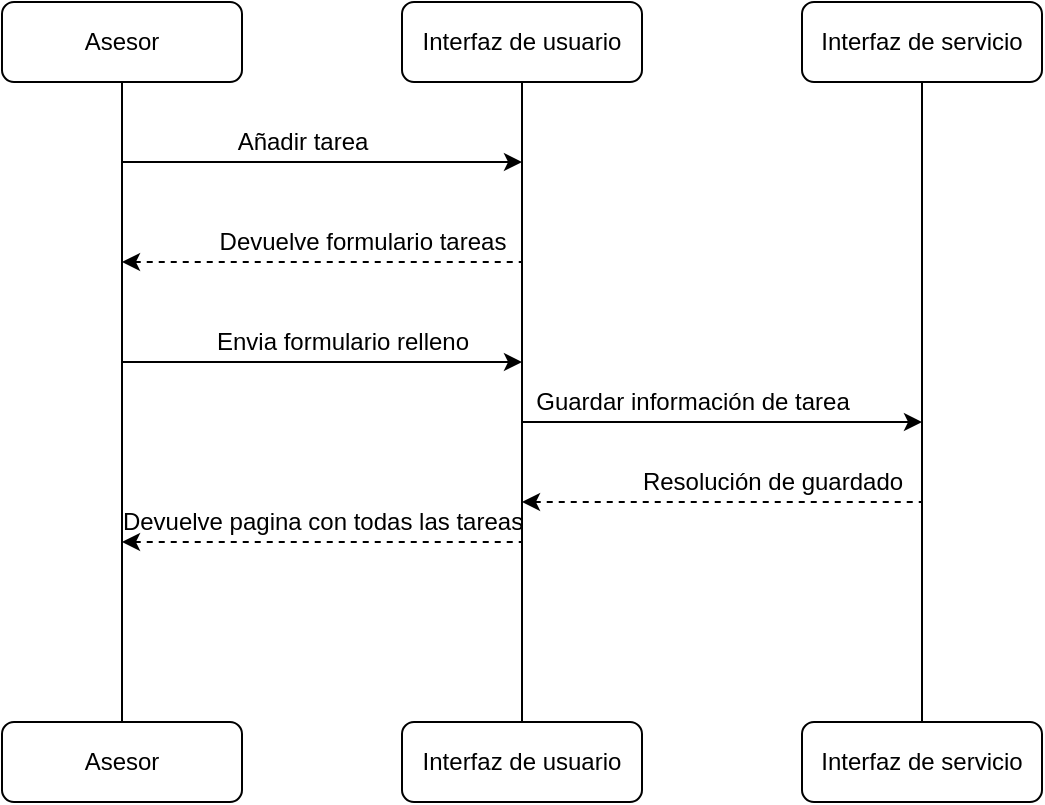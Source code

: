 <mxfile version="15.8.7" type="device"><diagram id="TmP7so7GGbj9xYFMdYjq" name="Página-1"><mxGraphModel dx="1038" dy="649" grid="1" gridSize="10" guides="1" tooltips="1" connect="1" arrows="1" fold="1" page="1" pageScale="1" pageWidth="827" pageHeight="1169" math="0" shadow="0"><root><mxCell id="0"/><mxCell id="1" parent="0"/><mxCell id="Vnlc2A0Z2Kd97Ek-KX9F-8" style="edgeStyle=orthogonalEdgeStyle;rounded=0;orthogonalLoop=1;jettySize=auto;html=1;endArrow=none;endFill=0;" parent="1" source="Vnlc2A0Z2Kd97Ek-KX9F-1" target="Vnlc2A0Z2Kd97Ek-KX9F-4" edge="1"><mxGeometry relative="1" as="geometry"/></mxCell><mxCell id="Vnlc2A0Z2Kd97Ek-KX9F-1" value="Asesor" style="rounded=1;whiteSpace=wrap;html=1;" parent="1" vertex="1"><mxGeometry x="120" y="80" width="120" height="40" as="geometry"/></mxCell><mxCell id="Vnlc2A0Z2Kd97Ek-KX9F-9" style="edgeStyle=orthogonalEdgeStyle;rounded=0;orthogonalLoop=1;jettySize=auto;html=1;entryX=0.5;entryY=0;entryDx=0;entryDy=0;endArrow=none;endFill=0;" parent="1" source="Vnlc2A0Z2Kd97Ek-KX9F-2" target="Vnlc2A0Z2Kd97Ek-KX9F-5" edge="1"><mxGeometry relative="1" as="geometry"/></mxCell><mxCell id="Vnlc2A0Z2Kd97Ek-KX9F-2" value="Interfaz de usuario" style="rounded=1;whiteSpace=wrap;html=1;" parent="1" vertex="1"><mxGeometry x="320" y="80" width="120" height="40" as="geometry"/></mxCell><mxCell id="Vnlc2A0Z2Kd97Ek-KX9F-10" style="edgeStyle=orthogonalEdgeStyle;rounded=0;orthogonalLoop=1;jettySize=auto;html=1;endArrow=none;endFill=0;" parent="1" source="Vnlc2A0Z2Kd97Ek-KX9F-3" target="Vnlc2A0Z2Kd97Ek-KX9F-6" edge="1"><mxGeometry relative="1" as="geometry"/></mxCell><mxCell id="Vnlc2A0Z2Kd97Ek-KX9F-3" value="Interfaz de servicio" style="rounded=1;whiteSpace=wrap;html=1;" parent="1" vertex="1"><mxGeometry x="520" y="80" width="120" height="40" as="geometry"/></mxCell><mxCell id="Vnlc2A0Z2Kd97Ek-KX9F-4" value="Asesor" style="rounded=1;whiteSpace=wrap;html=1;" parent="1" vertex="1"><mxGeometry x="120" y="440" width="120" height="40" as="geometry"/></mxCell><mxCell id="Vnlc2A0Z2Kd97Ek-KX9F-5" value="Interfaz de usuario" style="rounded=1;whiteSpace=wrap;html=1;" parent="1" vertex="1"><mxGeometry x="320" y="440" width="120" height="40" as="geometry"/></mxCell><mxCell id="Vnlc2A0Z2Kd97Ek-KX9F-6" value="Interfaz de servicio" style="rounded=1;whiteSpace=wrap;html=1;" parent="1" vertex="1"><mxGeometry x="520" y="440" width="120" height="40" as="geometry"/></mxCell><mxCell id="Vnlc2A0Z2Kd97Ek-KX9F-12" value="" style="endArrow=classic;html=1;rounded=0;" parent="1" edge="1"><mxGeometry width="50" height="50" relative="1" as="geometry"><mxPoint x="180" y="260" as="sourcePoint"/><mxPoint x="380" y="260" as="targetPoint"/></mxGeometry></mxCell><mxCell id="Vnlc2A0Z2Kd97Ek-KX9F-13" value="" style="endArrow=none;html=1;rounded=0;endFill=0;startArrow=classic;startFill=1;dashed=1;" parent="1" edge="1"><mxGeometry width="50" height="50" relative="1" as="geometry"><mxPoint x="380" y="330" as="sourcePoint"/><mxPoint x="580" y="330" as="targetPoint"/></mxGeometry></mxCell><mxCell id="L0b9D7dzxAp5ixYAexR8-1" value="" style="endArrow=classic;html=1;rounded=0;" parent="1" edge="1"><mxGeometry width="50" height="50" relative="1" as="geometry"><mxPoint x="180" y="160" as="sourcePoint"/><mxPoint x="380" y="160" as="targetPoint"/></mxGeometry></mxCell><mxCell id="L0b9D7dzxAp5ixYAexR8-2" value="Añadir tarea" style="text;html=1;align=center;verticalAlign=middle;resizable=0;points=[];autosize=1;strokeColor=none;fillColor=none;" parent="1" vertex="1"><mxGeometry x="230" y="140" width="80" height="20" as="geometry"/></mxCell><mxCell id="L0b9D7dzxAp5ixYAexR8-13" value="" style="endArrow=none;html=1;rounded=0;endFill=0;startArrow=classic;startFill=1;dashed=1;" parent="1" edge="1"><mxGeometry width="50" height="50" relative="1" as="geometry"><mxPoint x="180" y="210" as="sourcePoint"/><mxPoint x="380" y="210" as="targetPoint"/></mxGeometry></mxCell><mxCell id="L0b9D7dzxAp5ixYAexR8-14" value="Devuelve formulario tareas" style="text;html=1;align=center;verticalAlign=middle;resizable=0;points=[];autosize=1;strokeColor=none;fillColor=none;" parent="1" vertex="1"><mxGeometry x="220" y="190" width="160" height="20" as="geometry"/></mxCell><mxCell id="L0b9D7dzxAp5ixYAexR8-16" value="Envia formulario relleno" style="text;html=1;align=center;verticalAlign=middle;resizable=0;points=[];autosize=1;strokeColor=none;fillColor=none;" parent="1" vertex="1"><mxGeometry x="220" y="240" width="140" height="20" as="geometry"/></mxCell><mxCell id="L0b9D7dzxAp5ixYAexR8-17" value="" style="endArrow=classic;html=1;rounded=0;" parent="1" edge="1"><mxGeometry width="50" height="50" relative="1" as="geometry"><mxPoint x="380" y="290" as="sourcePoint"/><mxPoint x="580" y="290" as="targetPoint"/></mxGeometry></mxCell><mxCell id="L0b9D7dzxAp5ixYAexR8-18" value="Guardar información de tarea" style="text;html=1;align=center;verticalAlign=middle;resizable=0;points=[];autosize=1;strokeColor=none;fillColor=none;" parent="1" vertex="1"><mxGeometry x="380" y="270" width="170" height="20" as="geometry"/></mxCell><mxCell id="L0b9D7dzxAp5ixYAexR8-19" value="" style="endArrow=none;html=1;rounded=0;endFill=0;startArrow=classic;startFill=1;dashed=1;" parent="1" edge="1"><mxGeometry width="50" height="50" relative="1" as="geometry"><mxPoint x="180" y="350" as="sourcePoint"/><mxPoint x="380" y="350" as="targetPoint"/></mxGeometry></mxCell><mxCell id="L0b9D7dzxAp5ixYAexR8-20" value="Resolución de guardado" style="text;html=1;align=center;verticalAlign=middle;resizable=0;points=[];autosize=1;strokeColor=none;fillColor=none;" parent="1" vertex="1"><mxGeometry x="430" y="310" width="150" height="20" as="geometry"/></mxCell><mxCell id="L0b9D7dzxAp5ixYAexR8-23" value="Devuelve pagina con todas las tareas" style="text;html=1;align=center;verticalAlign=middle;resizable=0;points=[];autosize=1;strokeColor=none;fillColor=none;" parent="1" vertex="1"><mxGeometry x="170" y="330" width="220" height="20" as="geometry"/></mxCell></root></mxGraphModel></diagram></mxfile>